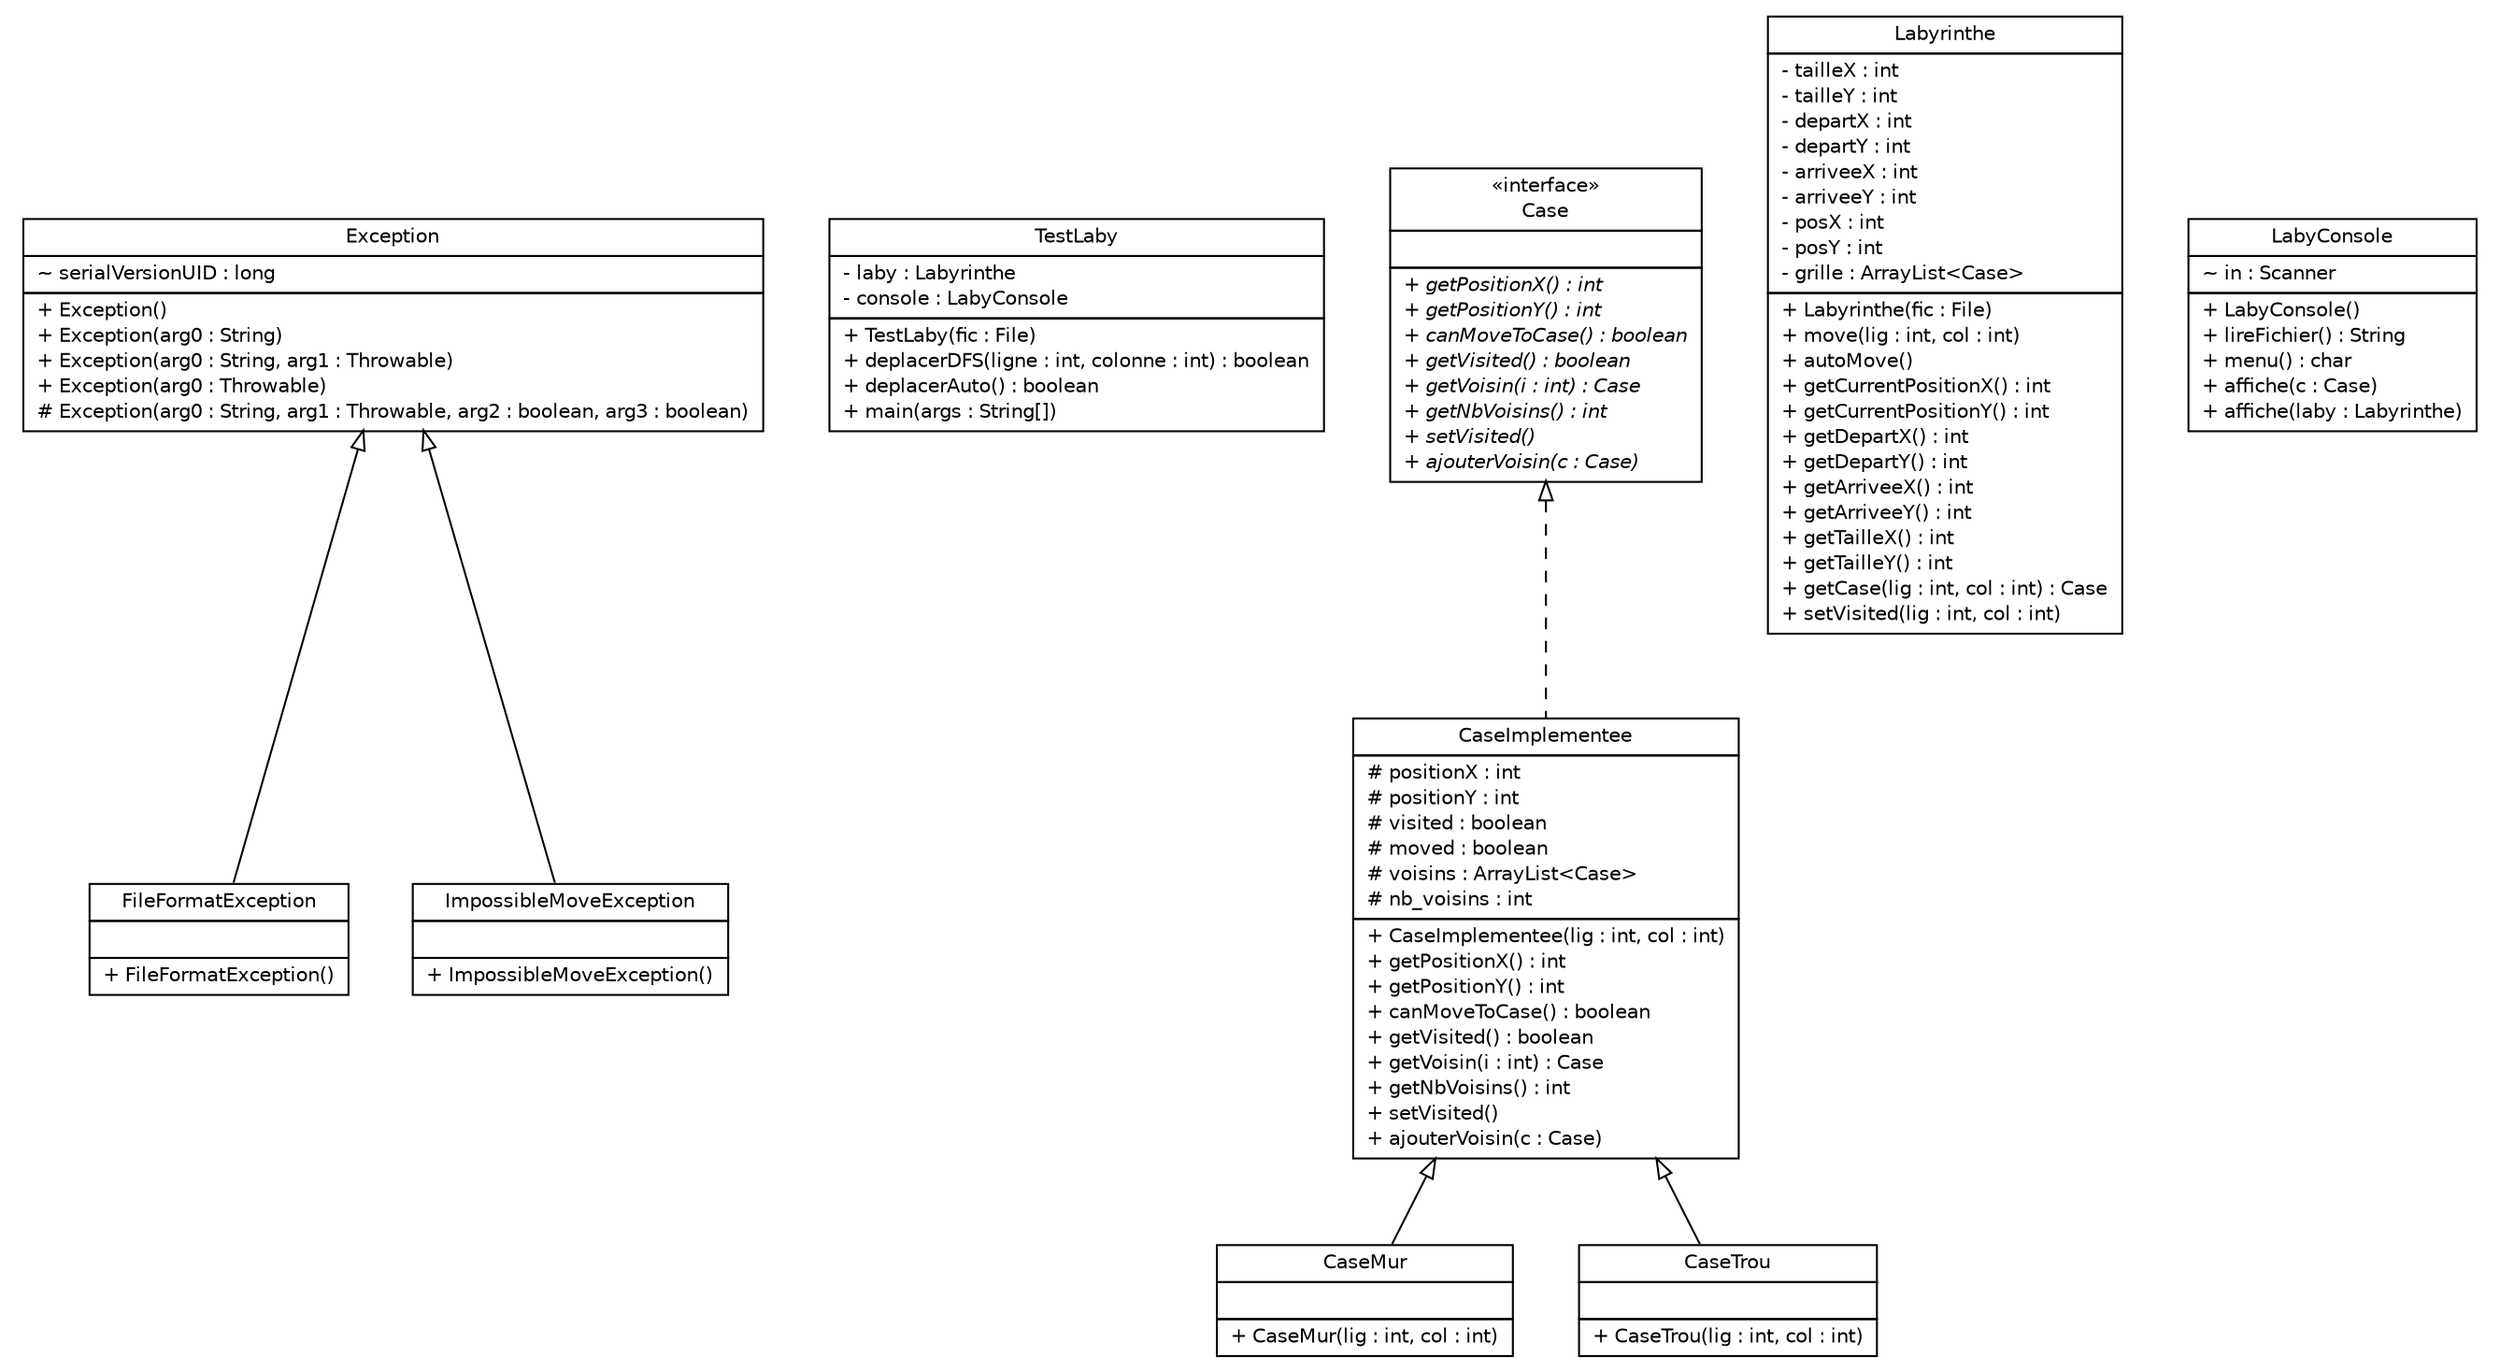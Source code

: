#!/usr/local/bin/dot
#
# Class diagram 
# Generated by UMLGraph version R5_6 (http://www.umlgraph.org/)
#

digraph G {
	edge [fontname="Helvetica",fontsize=10,labelfontname="Helvetica",labelfontsize=10];
	node [fontname="Helvetica",fontsize=10,shape=plaintext];
	nodesep=0.25;
	ranksep=0.5;
	// controleur.FileFormatException
	c0 [label=<<table title="controleur.FileFormatException" border="0" cellborder="1" cellspacing="0" cellpadding="2" port="p">
		<tr><td><table border="0" cellspacing="0" cellpadding="1">
<tr><td align="center" balign="center"> FileFormatException </td></tr>
		</table></td></tr>
		<tr><td><table border="0" cellspacing="0" cellpadding="1">
<tr><td align="left" balign="left">  </td></tr>
		</table></td></tr>
		<tr><td><table border="0" cellspacing="0" cellpadding="1">
<tr><td align="left" balign="left"> + FileFormatException() </td></tr>
		</table></td></tr>
		</table>>, URL="null", fontname="Helvetica", fontcolor="black", fontsize=10.0];
	// controleur.ImpossibleMoveException
	c1 [label=<<table title="controleur.ImpossibleMoveException" border="0" cellborder="1" cellspacing="0" cellpadding="2" port="p">
		<tr><td><table border="0" cellspacing="0" cellpadding="1">
<tr><td align="center" balign="center"> ImpossibleMoveException </td></tr>
		</table></td></tr>
		<tr><td><table border="0" cellspacing="0" cellpadding="1">
<tr><td align="left" balign="left">  </td></tr>
		</table></td></tr>
		<tr><td><table border="0" cellspacing="0" cellpadding="1">
<tr><td align="left" balign="left"> + ImpossibleMoveException() </td></tr>
		</table></td></tr>
		</table>>, URL="null", fontname="Helvetica", fontcolor="black", fontsize=10.0];
	// controleur.TestLaby
	c2 [label=<<table title="controleur.TestLaby" border="0" cellborder="1" cellspacing="0" cellpadding="2" port="p">
		<tr><td><table border="0" cellspacing="0" cellpadding="1">
<tr><td align="center" balign="center"> TestLaby </td></tr>
		</table></td></tr>
		<tr><td><table border="0" cellspacing="0" cellpadding="1">
<tr><td align="left" balign="left"> - laby : Labyrinthe </td></tr>
<tr><td align="left" balign="left"> - console : LabyConsole </td></tr>
		</table></td></tr>
		<tr><td><table border="0" cellspacing="0" cellpadding="1">
<tr><td align="left" balign="left"> + TestLaby(fic : File) </td></tr>
<tr><td align="left" balign="left"> + deplacerDFS(ligne : int, colonne : int) : boolean </td></tr>
<tr><td align="left" balign="left"> + deplacerAuto() : boolean </td></tr>
<tr><td align="left" balign="left"> + main(args : String[]) </td></tr>
		</table></td></tr>
		</table>>, URL="null", fontname="Helvetica", fontcolor="black", fontsize=10.0];
	// modele.Case
	c3 [label=<<table title="modele.Case" border="0" cellborder="1" cellspacing="0" cellpadding="2" port="p">
		<tr><td><table border="0" cellspacing="0" cellpadding="1">
<tr><td align="center" balign="center"> &#171;interface&#187; </td></tr>
<tr><td align="center" balign="center"> Case </td></tr>
		</table></td></tr>
		<tr><td><table border="0" cellspacing="0" cellpadding="1">
<tr><td align="left" balign="left">  </td></tr>
		</table></td></tr>
		<tr><td><table border="0" cellspacing="0" cellpadding="1">
<tr><td align="left" balign="left"><font face="Helvetica-Oblique" point-size="10.0"> + getPositionX() : int </font></td></tr>
<tr><td align="left" balign="left"><font face="Helvetica-Oblique" point-size="10.0"> + getPositionY() : int </font></td></tr>
<tr><td align="left" balign="left"><font face="Helvetica-Oblique" point-size="10.0"> + canMoveToCase() : boolean </font></td></tr>
<tr><td align="left" balign="left"><font face="Helvetica-Oblique" point-size="10.0"> + getVisited() : boolean </font></td></tr>
<tr><td align="left" balign="left"><font face="Helvetica-Oblique" point-size="10.0"> + getVoisin(i : int) : Case </font></td></tr>
<tr><td align="left" balign="left"><font face="Helvetica-Oblique" point-size="10.0"> + getNbVoisins() : int </font></td></tr>
<tr><td align="left" balign="left"><font face="Helvetica-Oblique" point-size="10.0"> + setVisited() </font></td></tr>
<tr><td align="left" balign="left"><font face="Helvetica-Oblique" point-size="10.0"> + ajouterVoisin(c : Case) </font></td></tr>
		</table></td></tr>
		</table>>, URL="null", fontname="Helvetica", fontcolor="black", fontsize=10.0];
	// modele.CaseImplementee
	c4 [label=<<table title="modele.CaseImplementee" border="0" cellborder="1" cellspacing="0" cellpadding="2" port="p">
		<tr><td><table border="0" cellspacing="0" cellpadding="1">
<tr><td align="center" balign="center"> CaseImplementee </td></tr>
		</table></td></tr>
		<tr><td><table border="0" cellspacing="0" cellpadding="1">
<tr><td align="left" balign="left"> # positionX : int </td></tr>
<tr><td align="left" balign="left"> # positionY : int </td></tr>
<tr><td align="left" balign="left"> # visited : boolean </td></tr>
<tr><td align="left" balign="left"> # moved : boolean </td></tr>
<tr><td align="left" balign="left"> # voisins : ArrayList&lt;Case&gt; </td></tr>
<tr><td align="left" balign="left"> # nb_voisins : int </td></tr>
		</table></td></tr>
		<tr><td><table border="0" cellspacing="0" cellpadding="1">
<tr><td align="left" balign="left"> + CaseImplementee(lig : int, col : int) </td></tr>
<tr><td align="left" balign="left"> + getPositionX() : int </td></tr>
<tr><td align="left" balign="left"> + getPositionY() : int </td></tr>
<tr><td align="left" balign="left"> + canMoveToCase() : boolean </td></tr>
<tr><td align="left" balign="left"> + getVisited() : boolean </td></tr>
<tr><td align="left" balign="left"> + getVoisin(i : int) : Case </td></tr>
<tr><td align="left" balign="left"> + getNbVoisins() : int </td></tr>
<tr><td align="left" balign="left"> + setVisited() </td></tr>
<tr><td align="left" balign="left"> + ajouterVoisin(c : Case) </td></tr>
		</table></td></tr>
		</table>>, URL="null", fontname="Helvetica", fontcolor="black", fontsize=10.0];
	// modele.CaseMur
	c5 [label=<<table title="modele.CaseMur" border="0" cellborder="1" cellspacing="0" cellpadding="2" port="p">
		<tr><td><table border="0" cellspacing="0" cellpadding="1">
<tr><td align="center" balign="center"> CaseMur </td></tr>
		</table></td></tr>
		<tr><td><table border="0" cellspacing="0" cellpadding="1">
<tr><td align="left" balign="left">  </td></tr>
		</table></td></tr>
		<tr><td><table border="0" cellspacing="0" cellpadding="1">
<tr><td align="left" balign="left"> + CaseMur(lig : int, col : int) </td></tr>
		</table></td></tr>
		</table>>, URL="null", fontname="Helvetica", fontcolor="black", fontsize=10.0];
	// modele.CaseTrou
	c6 [label=<<table title="modele.CaseTrou" border="0" cellborder="1" cellspacing="0" cellpadding="2" port="p">
		<tr><td><table border="0" cellspacing="0" cellpadding="1">
<tr><td align="center" balign="center"> CaseTrou </td></tr>
		</table></td></tr>
		<tr><td><table border="0" cellspacing="0" cellpadding="1">
<tr><td align="left" balign="left">  </td></tr>
		</table></td></tr>
		<tr><td><table border="0" cellspacing="0" cellpadding="1">
<tr><td align="left" balign="left"> + CaseTrou(lig : int, col : int) </td></tr>
		</table></td></tr>
		</table>>, URL="null", fontname="Helvetica", fontcolor="black", fontsize=10.0];
	// modele.Labyrinthe
	c7 [label=<<table title="modele.Labyrinthe" border="0" cellborder="1" cellspacing="0" cellpadding="2" port="p">
		<tr><td><table border="0" cellspacing="0" cellpadding="1">
<tr><td align="center" balign="center"> Labyrinthe </td></tr>
		</table></td></tr>
		<tr><td><table border="0" cellspacing="0" cellpadding="1">
<tr><td align="left" balign="left"> - tailleX : int </td></tr>
<tr><td align="left" balign="left"> - tailleY : int </td></tr>
<tr><td align="left" balign="left"> - departX : int </td></tr>
<tr><td align="left" balign="left"> - departY : int </td></tr>
<tr><td align="left" balign="left"> - arriveeX : int </td></tr>
<tr><td align="left" balign="left"> - arriveeY : int </td></tr>
<tr><td align="left" balign="left"> - posX : int </td></tr>
<tr><td align="left" balign="left"> - posY : int </td></tr>
<tr><td align="left" balign="left"> - grille : ArrayList&lt;Case&gt; </td></tr>
		</table></td></tr>
		<tr><td><table border="0" cellspacing="0" cellpadding="1">
<tr><td align="left" balign="left"> + Labyrinthe(fic : File) </td></tr>
<tr><td align="left" balign="left"> + move(lig : int, col : int) </td></tr>
<tr><td align="left" balign="left"> + autoMove() </td></tr>
<tr><td align="left" balign="left"> + getCurrentPositionX() : int </td></tr>
<tr><td align="left" balign="left"> + getCurrentPositionY() : int </td></tr>
<tr><td align="left" balign="left"> + getDepartX() : int </td></tr>
<tr><td align="left" balign="left"> + getDepartY() : int </td></tr>
<tr><td align="left" balign="left"> + getArriveeX() : int </td></tr>
<tr><td align="left" balign="left"> + getArriveeY() : int </td></tr>
<tr><td align="left" balign="left"> + getTailleX() : int </td></tr>
<tr><td align="left" balign="left"> + getTailleY() : int </td></tr>
<tr><td align="left" balign="left"> + getCase(lig : int, col : int) : Case </td></tr>
<tr><td align="left" balign="left"> + setVisited(lig : int, col : int) </td></tr>
		</table></td></tr>
		</table>>, URL="null", fontname="Helvetica", fontcolor="black", fontsize=10.0];
	// vue.LabyConsole
	c8 [label=<<table title="vue.LabyConsole" border="0" cellborder="1" cellspacing="0" cellpadding="2" port="p">
		<tr><td><table border="0" cellspacing="0" cellpadding="1">
<tr><td align="center" balign="center"> LabyConsole </td></tr>
		</table></td></tr>
		<tr><td><table border="0" cellspacing="0" cellpadding="1">
<tr><td align="left" balign="left"> ~ in : Scanner </td></tr>
		</table></td></tr>
		<tr><td><table border="0" cellspacing="0" cellpadding="1">
<tr><td align="left" balign="left"> + LabyConsole() </td></tr>
<tr><td align="left" balign="left"> + lireFichier() : String </td></tr>
<tr><td align="left" balign="left"> + menu() : char </td></tr>
<tr><td align="left" balign="left"> + affiche(c : Case) </td></tr>
<tr><td align="left" balign="left"> + affiche(laby : Labyrinthe) </td></tr>
		</table></td></tr>
		</table>>, URL="null", fontname="Helvetica", fontcolor="black", fontsize=10.0];
	//controleur.FileFormatException extends java.lang.Exception
	c9:p -> c0:p [dir=back,arrowtail=empty];
	//controleur.ImpossibleMoveException extends java.lang.Exception
	c9:p -> c1:p [dir=back,arrowtail=empty];
	//modele.CaseImplementee implements modele.Case
	c3:p -> c4:p [dir=back,arrowtail=empty,style=dashed];
	//modele.CaseMur extends modele.CaseImplementee
	c4:p -> c5:p [dir=back,arrowtail=empty];
	//modele.CaseTrou extends modele.CaseImplementee
	c4:p -> c6:p [dir=back,arrowtail=empty];
	// java.lang.Exception
	c9 [label=<<table title="java.lang.Exception" border="0" cellborder="1" cellspacing="0" cellpadding="2" port="p" href="http://java.sun.com/j2se/1.4.2/docs/api/java/lang/Exception.html">
		<tr><td><table border="0" cellspacing="0" cellpadding="1">
<tr><td align="center" balign="center"> Exception </td></tr>
		</table></td></tr>
		<tr><td><table border="0" cellspacing="0" cellpadding="1">
<tr><td align="left" balign="left"> ~ serialVersionUID : long </td></tr>
		</table></td></tr>
		<tr><td><table border="0" cellspacing="0" cellpadding="1">
<tr><td align="left" balign="left"> + Exception() </td></tr>
<tr><td align="left" balign="left"> + Exception(arg0 : String) </td></tr>
<tr><td align="left" balign="left"> + Exception(arg0 : String, arg1 : Throwable) </td></tr>
<tr><td align="left" balign="left"> + Exception(arg0 : Throwable) </td></tr>
<tr><td align="left" balign="left"> # Exception(arg0 : String, arg1 : Throwable, arg2 : boolean, arg3 : boolean) </td></tr>
		</table></td></tr>
		</table>>, URL="http://java.sun.com/j2se/1.4.2/docs/api/java/lang/Exception.html", fontname="Helvetica", fontcolor="black", fontsize=10.0];
}

